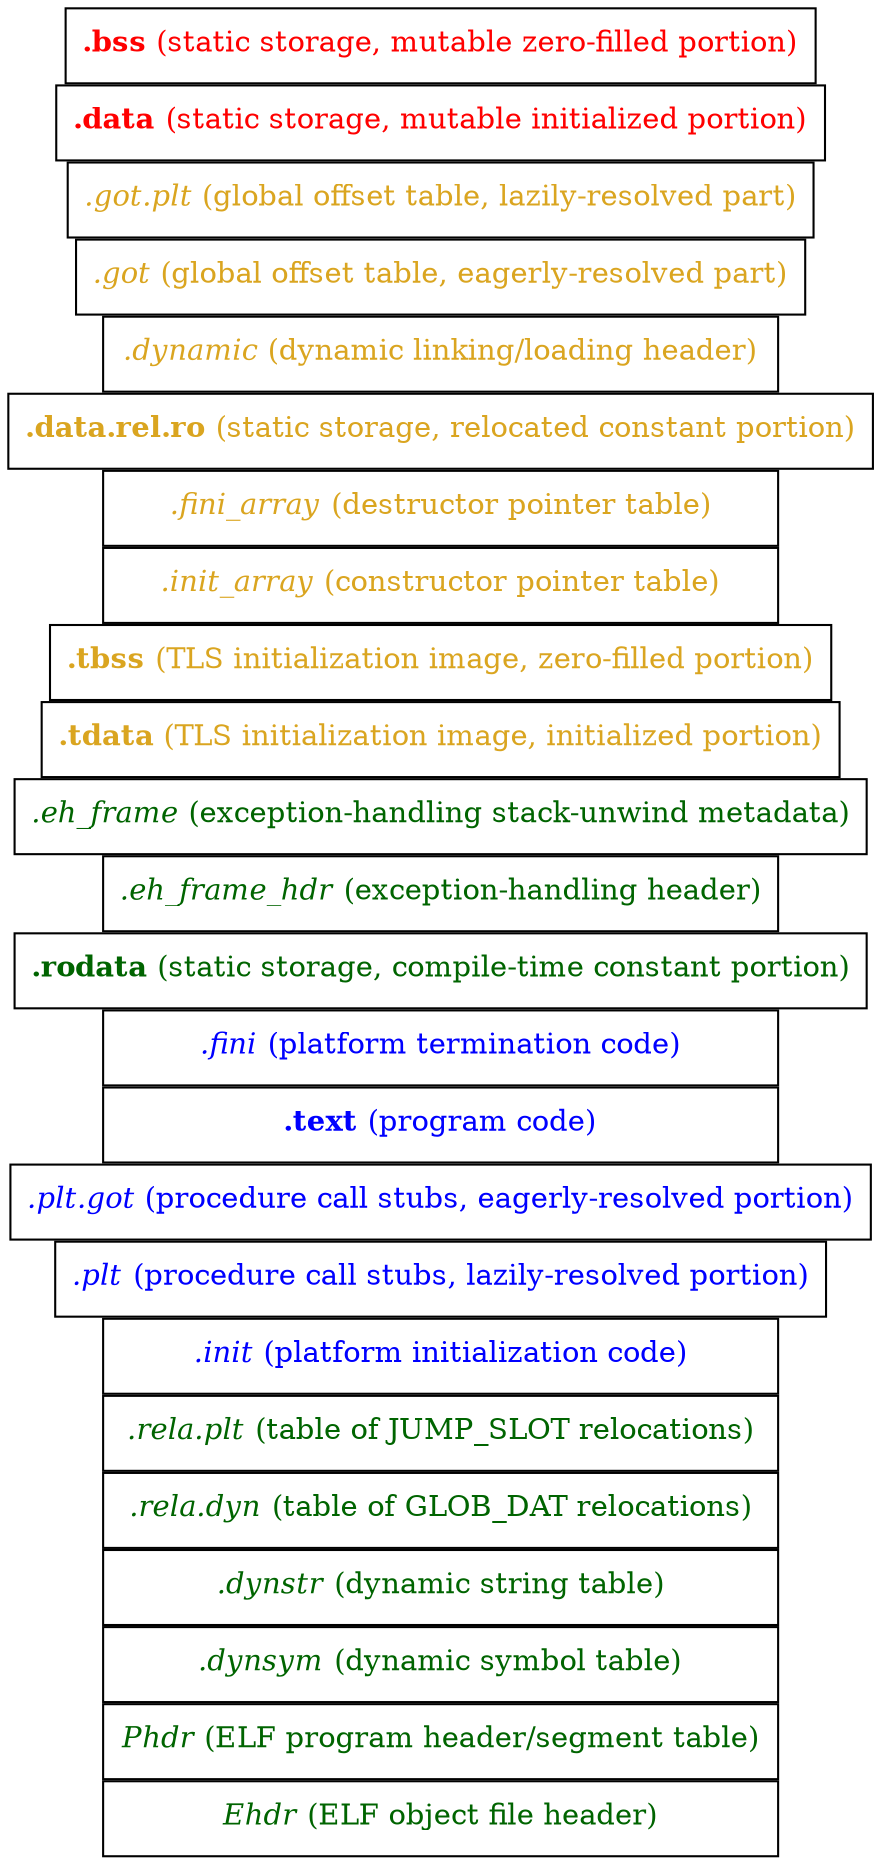 strict graph {
	nodesep=0;
	rankdir=LR;
	node [fontcolor=darkgreen];
	node [shape=box];
	node [width=4.5];

	ehdr [label=<<i>Ehdr</i> (ELF object file header)>];
	phdr [label=<<i>Phdr</i> (ELF program header/segment table)>];
	dynsym [label=<<i>.dynsym</i> (dynamic symbol table)>];
	dynstr [label=<<i>.dynstr</i> (dynamic string table)>];
	reladyn [label=<<i>.rela.dyn</i> (table of GLOB_DAT relocations)>];
	relaplt [label=<<i>.rela.plt</i> (table of JUMP_SLOT relocations)>]; 
	init [label=<<i>.init</i> (platform initialization code)>, fontcolor=blue];
	plt [label=<<i>.plt</i> (procedure call stubs, lazily-resolved portion)>, fontcolor=blue];
	pltgot [label=<<i>.plt.got</i> (procedure call stubs, eagerly-resolved portion)>, fontcolor=blue];
	text [label=<<b>.text</b> (program code)>, fontcolor=blue];
	fini [label=<<i>.fini</i> (platform termination code)>, fontcolor=blue];
	rodata [label=<<b>.rodata</b> (static storage, compile-time constant portion)>];
	eh_frame_hdr [label=<<i>.eh_frame_hdr</i> (exception-handling header)>];
	eh_frame [label=<<i>.eh_frame</i> (exception-handling stack-unwind metadata)>];
	tdata [label=<<b>.tdata</b> (TLS initialization image, initialized portion)>, fontcolor=goldenrod];
	tbss [label=<<b>.tbss</b> (TLS initialization image, zero-filled portion)>, fontcolor=goldenrod];
	init_array [label=<<i>.init_array</i> (constructor pointer table)>, fontcolor=goldenrod];
	fini_array [label=<<i>.fini_array</i> (destructor pointer table)>, fontcolor=goldenrod];
	datarelro [label=<<b>.data.rel.ro</b> (static storage, relocated constant portion)>, fontcolor=goldenrod];
	dynamic [label=<<i>.dynamic</i> (dynamic linking/loading header)>, fontcolor=goldenrod];
	got [label=<<i>.got</i> (global offset table, eagerly-resolved part)>, fontcolor=goldenrod];
	gotplt [label=<<i>.got.plt</i> (global offset table, lazily-resolved part)>, fontcolor=goldenrod];
	data [label=<<b>.data</b> (static storage, mutable initialized portion)>, fontcolor=red];
	bss [label=<<b>.bss</b> (static storage, mutable zero-filled portion)>, fontcolor=red];
}
